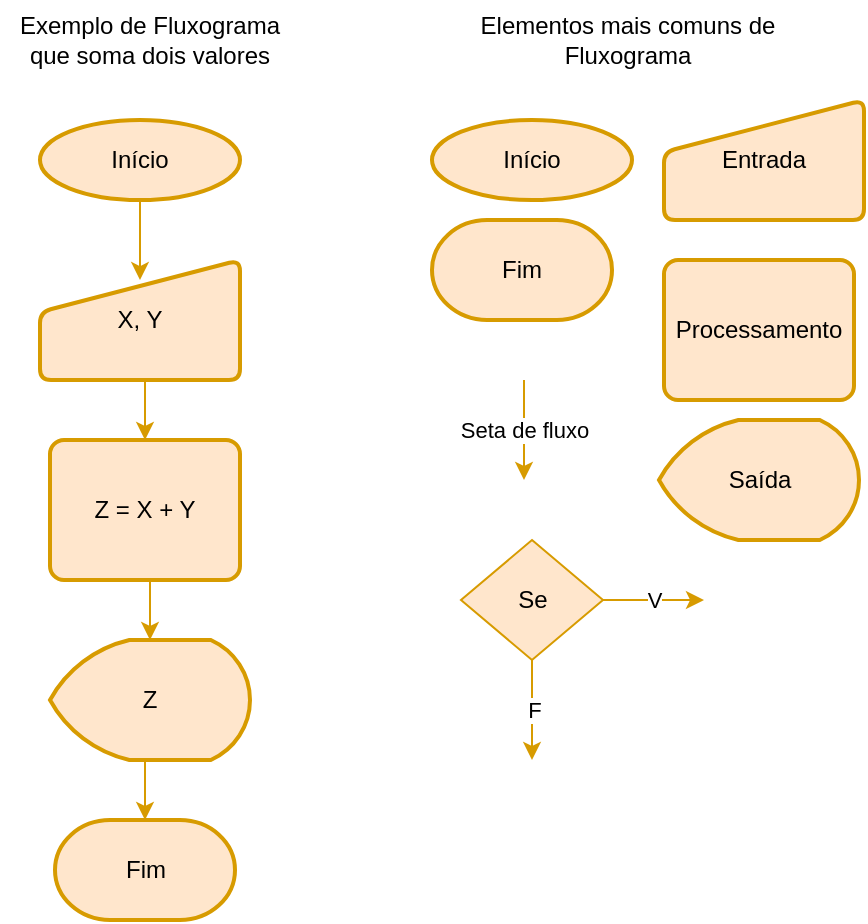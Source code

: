 <mxfile version="26.0.7">
  <diagram name="Página-1" id="Kw5XNP3-JBJt6GBtTKQM">
    <mxGraphModel dx="1426" dy="789" grid="1" gridSize="10" guides="1" tooltips="1" connect="1" arrows="1" fold="1" page="1" pageScale="1" pageWidth="827" pageHeight="1169" math="0" shadow="0">
      <root>
        <mxCell id="0" />
        <mxCell id="1" parent="0" />
        <mxCell id="veXicVUEY7CAmnQmhf8E-1" value="X, Y" style="html=1;strokeWidth=2;shape=manualInput;whiteSpace=wrap;rounded=1;size=26;arcSize=11;fillColor=#ffe6cc;strokeColor=#d79b00;" vertex="1" parent="1">
          <mxGeometry x="110" y="180" width="100" height="60" as="geometry" />
        </mxCell>
        <mxCell id="veXicVUEY7CAmnQmhf8E-2" value="Início" style="strokeWidth=2;html=1;shape=mxgraph.flowchart.start_1;whiteSpace=wrap;fillColor=#ffe6cc;strokeColor=#d79b00;" vertex="1" parent="1">
          <mxGeometry x="110" y="110" width="100" height="40" as="geometry" />
        </mxCell>
        <mxCell id="veXicVUEY7CAmnQmhf8E-3" value="Fim" style="strokeWidth=2;html=1;shape=mxgraph.flowchart.terminator;whiteSpace=wrap;fillColor=#ffe6cc;strokeColor=#d79b00;" vertex="1" parent="1">
          <mxGeometry x="117.5" y="460" width="90" height="50" as="geometry" />
        </mxCell>
        <mxCell id="veXicVUEY7CAmnQmhf8E-4" value="Z = X + Y" style="rounded=1;whiteSpace=wrap;html=1;absoluteArcSize=1;arcSize=14;strokeWidth=2;fillColor=#ffe6cc;strokeColor=#d79b00;" vertex="1" parent="1">
          <mxGeometry x="115" y="270" width="95" height="70" as="geometry" />
        </mxCell>
        <mxCell id="veXicVUEY7CAmnQmhf8E-5" value="Z" style="strokeWidth=2;html=1;shape=mxgraph.flowchart.display;whiteSpace=wrap;fillColor=#ffe6cc;strokeColor=#d79b00;" vertex="1" parent="1">
          <mxGeometry x="115" y="370" width="100" height="60" as="geometry" />
        </mxCell>
        <mxCell id="veXicVUEY7CAmnQmhf8E-6" style="edgeStyle=orthogonalEdgeStyle;rounded=0;orthogonalLoop=1;jettySize=auto;html=1;exitX=0.5;exitY=1;exitDx=0;exitDy=0;exitPerimeter=0;entryX=0.5;entryY=0.167;entryDx=0;entryDy=0;entryPerimeter=0;fillColor=#ffe6cc;strokeColor=#d79b00;" edge="1" parent="1" source="veXicVUEY7CAmnQmhf8E-2" target="veXicVUEY7CAmnQmhf8E-1">
          <mxGeometry relative="1" as="geometry" />
        </mxCell>
        <mxCell id="veXicVUEY7CAmnQmhf8E-7" style="edgeStyle=orthogonalEdgeStyle;rounded=0;orthogonalLoop=1;jettySize=auto;html=1;exitX=0.5;exitY=1;exitDx=0;exitDy=0;entryX=0.5;entryY=0;entryDx=0;entryDy=0;fillColor=#ffe6cc;strokeColor=#d79b00;" edge="1" parent="1" source="veXicVUEY7CAmnQmhf8E-1" target="veXicVUEY7CAmnQmhf8E-4">
          <mxGeometry relative="1" as="geometry">
            <mxPoint x="140" y="260" as="targetPoint" />
          </mxGeometry>
        </mxCell>
        <mxCell id="veXicVUEY7CAmnQmhf8E-8" style="edgeStyle=orthogonalEdgeStyle;rounded=0;orthogonalLoop=1;jettySize=auto;html=1;exitX=0.5;exitY=1;exitDx=0;exitDy=0;entryX=0.5;entryY=0;entryDx=0;entryDy=0;entryPerimeter=0;fillColor=#ffe6cc;strokeColor=#d79b00;" edge="1" parent="1" source="veXicVUEY7CAmnQmhf8E-4" target="veXicVUEY7CAmnQmhf8E-5">
          <mxGeometry relative="1" as="geometry" />
        </mxCell>
        <mxCell id="veXicVUEY7CAmnQmhf8E-9" style="edgeStyle=orthogonalEdgeStyle;rounded=0;orthogonalLoop=1;jettySize=auto;html=1;exitX=0.5;exitY=1;exitDx=0;exitDy=0;exitPerimeter=0;entryX=0.5;entryY=0;entryDx=0;entryDy=0;entryPerimeter=0;fillColor=#ffe6cc;strokeColor=#d79b00;" edge="1" parent="1" source="veXicVUEY7CAmnQmhf8E-5" target="veXicVUEY7CAmnQmhf8E-3">
          <mxGeometry relative="1" as="geometry" />
        </mxCell>
        <mxCell id="veXicVUEY7CAmnQmhf8E-11" value="Início" style="strokeWidth=2;html=1;shape=mxgraph.flowchart.start_1;whiteSpace=wrap;fillColor=#ffe6cc;strokeColor=#d79b00;" vertex="1" parent="1">
          <mxGeometry x="306" y="110" width="100" height="40" as="geometry" />
        </mxCell>
        <mxCell id="veXicVUEY7CAmnQmhf8E-13" value="Fim" style="strokeWidth=2;html=1;shape=mxgraph.flowchart.terminator;whiteSpace=wrap;fillColor=#ffe6cc;strokeColor=#d79b00;" vertex="1" parent="1">
          <mxGeometry x="306" y="160" width="90" height="50" as="geometry" />
        </mxCell>
        <mxCell id="veXicVUEY7CAmnQmhf8E-14" value="Exemplo de Fluxograma que soma dois valores" style="text;html=1;align=center;verticalAlign=middle;whiteSpace=wrap;rounded=0;" vertex="1" parent="1">
          <mxGeometry x="90" y="50" width="150" height="40" as="geometry" />
        </mxCell>
        <mxCell id="veXicVUEY7CAmnQmhf8E-15" value="Elementos mais comuns de Fluxograma" style="text;html=1;align=center;verticalAlign=middle;whiteSpace=wrap;rounded=0;" vertex="1" parent="1">
          <mxGeometry x="329" y="50" width="150" height="40" as="geometry" />
        </mxCell>
        <mxCell id="veXicVUEY7CAmnQmhf8E-16" value="Entrada" style="html=1;strokeWidth=2;shape=manualInput;whiteSpace=wrap;rounded=1;size=26;arcSize=11;fillColor=#ffe6cc;strokeColor=#d79b00;" vertex="1" parent="1">
          <mxGeometry x="422" y="100" width="100" height="60" as="geometry" />
        </mxCell>
        <mxCell id="veXicVUEY7CAmnQmhf8E-17" value="Processamento" style="rounded=1;whiteSpace=wrap;html=1;absoluteArcSize=1;arcSize=14;strokeWidth=2;fillColor=#ffe6cc;strokeColor=#d79b00;" vertex="1" parent="1">
          <mxGeometry x="422" y="180" width="95" height="70" as="geometry" />
        </mxCell>
        <mxCell id="veXicVUEY7CAmnQmhf8E-19" value="Saída" style="strokeWidth=2;html=1;shape=mxgraph.flowchart.display;whiteSpace=wrap;fillColor=#ffe6cc;strokeColor=#d79b00;" vertex="1" parent="1">
          <mxGeometry x="419.5" y="260" width="100" height="60" as="geometry" />
        </mxCell>
        <mxCell id="veXicVUEY7CAmnQmhf8E-20" value="Seta de fluxo" style="edgeStyle=orthogonalEdgeStyle;rounded=0;orthogonalLoop=1;jettySize=auto;html=1;fillColor=#ffe6cc;strokeColor=#d79b00;" edge="1" parent="1">
          <mxGeometry relative="1" as="geometry">
            <mxPoint x="352" y="240" as="sourcePoint" />
            <mxPoint x="352" y="290" as="targetPoint" />
          </mxGeometry>
        </mxCell>
        <mxCell id="veXicVUEY7CAmnQmhf8E-22" value="V" style="edgeStyle=orthogonalEdgeStyle;rounded=0;orthogonalLoop=1;jettySize=auto;html=1;exitX=1;exitY=0.5;exitDx=0;exitDy=0;fillColor=#ffe6cc;strokeColor=#d79b00;" edge="1" parent="1" source="veXicVUEY7CAmnQmhf8E-21">
          <mxGeometry relative="1" as="geometry">
            <mxPoint x="442" y="350" as="targetPoint" />
          </mxGeometry>
        </mxCell>
        <mxCell id="veXicVUEY7CAmnQmhf8E-23" value="F" style="edgeStyle=orthogonalEdgeStyle;rounded=0;orthogonalLoop=1;jettySize=auto;html=1;exitX=0.5;exitY=1;exitDx=0;exitDy=0;fillColor=#ffe6cc;strokeColor=#d79b00;" edge="1" parent="1" source="veXicVUEY7CAmnQmhf8E-21">
          <mxGeometry relative="1" as="geometry">
            <mxPoint x="356" y="430" as="targetPoint" />
          </mxGeometry>
        </mxCell>
        <mxCell id="veXicVUEY7CAmnQmhf8E-21" value="Se" style="rhombus;whiteSpace=wrap;html=1;fillColor=#ffe6cc;strokeColor=#d79b00;" vertex="1" parent="1">
          <mxGeometry x="320.5" y="320" width="71" height="60" as="geometry" />
        </mxCell>
      </root>
    </mxGraphModel>
  </diagram>
</mxfile>
